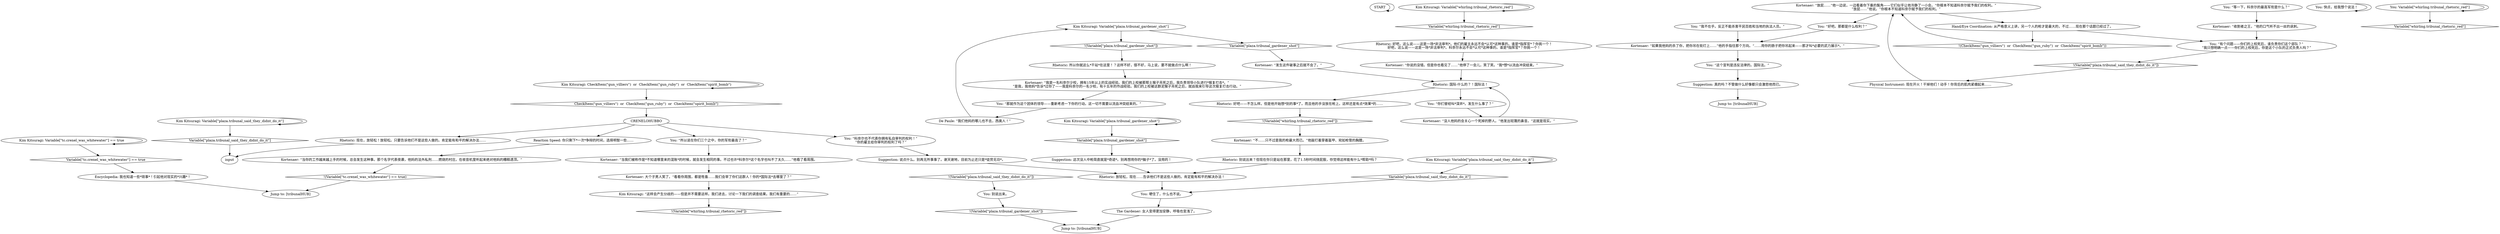 # TRIBUNAL / LEGITIMACY OF THIS TRIBUNAL
# "Does Krenel give you the right to conduct tribunal?"
# ==================================================
digraph G {
	  0 [label="START"];
	  1 [label="input"];
	  2 [label="Jump to: [tribunalHUB]"];
	  3 [label="Reaction Speed: 你只剩下*一次*争辩的时间，选择明智一些……"];
	  4 [label="You: “科奈尔也不代表你拥有私自审判的权利！”\n“你的雇主给你审判的权利了吗？”"];
	  5 [label="You: “你们曾经叫*深井*。发生什么事了？”"];
	  6 [label="You: “这个宣判是违反法律的。国际法。”"];
	  7 [label="Kortenaer: “没人他妈的会关心一个死掉的野人。”他发出轻蔑的鼻音。“这就是现实。”"];
	  8 [label="Kortenaer: “当你的工作越来越上手的时候，总会发生这种事。那个名字代表夜袭，他妈的法外私刑……燃烧的村庄。在收音机里听起来绝对他妈的糟糕透顶。”"];
	  9 [label="CRENELOHUBBO"];
	  10 [label="Physical Instrument: 现在开火！干掉他们！动手！你背后的肌肉紧绷起来……"];
	  11 [label="Rhetoric: 放轻松，现在……告诉他们不是这些人做的。肯定能有和平的解决办法！"];
	  12 [label="Kim Kitsuragi: Variable[\"plaza.tribunal_said_they_didnt_do_it\"]"];
	  13 [label="Variable[\"plaza.tribunal_said_they_didnt_do_it\"]", shape=diamond];
	  14 [label="!(Variable[\"plaza.tribunal_said_they_didnt_do_it\"])", shape=diamond];
	  15 [label="Kim Kitsuragi: Variable[\"whirling.tribunal_rhetoric_red\"]"];
	  16 [label="Variable[\"whirling.tribunal_rhetoric_red\"]", shape=diamond];
	  17 [label="!(Variable[\"whirling.tribunal_rhetoric_red\"])", shape=diamond];
	  18 [label="Kim Kitsuragi: CheckItem(\"gun_villiers\")  or  CheckItem(\"gun_ruby\")  or  CheckItem(\"spirit_bomb\")"];
	  19 [label="CheckItem(\"gun_villiers\")  or  CheckItem(\"gun_ruby\")  or  CheckItem(\"spirit_bomb\")", shape=diamond];
	  20 [label="!(CheckItem(\"gun_villiers\")  or  CheckItem(\"gun_ruby\")  or  CheckItem(\"spirit_bomb\"))", shape=diamond];
	  21 [label="You: “等一下，科奈尔的最高军衔是什么？”"];
	  22 [label="You: 快点，给我想个说法！"];
	  23 [label="You: Variable[\"whirling.tribunal_rhetoric_red\"]"];
	  24 [label="Variable[\"whirling.tribunal_rhetoric_red\"]", shape=diamond];
	  25 [label="!(Variable[\"whirling.tribunal_rhetoric_red\"])", shape=diamond];
	  26 [label="De Paule: “我们他妈的哪儿也不去，西奥人！”"];
	  27 [label="Kortenaer: “你说的没错。但是你也看见了……”他停了一会儿，笑了笑。“我*想*以流血冲突结束。”"];
	  28 [label="Kim Kitsuragi: Variable[\"tc.crenel_was_whitewater\"] == true"];
	  29 [label="Variable[\"tc.crenel_was_whitewater\"] == true", shape=diamond];
	  30 [label="!(Variable[\"tc.crenel_was_whitewater\"] == true)", shape=diamond];
	  31 [label="Kortenaer: “当我们被称作是*不知道哪里来的混账*的时候，就会发生相同的事。不过也许*科奈尔*这个名字也叫不了太久……”他看了看周围。"];
	  32 [label="Kortenaer: “不……只不过是我的枪最大而已。”他敲打着穿着盔甲、宛如枪管的胸膛。"];
	  33 [label="Rhetoric: 国际-什么的？！国际法！"];
	  34 [label="Rhetoric: 好吧——不怎么样。但是他开始想*别的事*了。而且他的手没放在枪上。这样还是有点*效果*的……"];
	  35 [label="You: 别说出来。"];
	  36 [label="Rhetoric: 现在，放轻松！放轻松。只要告诉他们不是这些人做的。肯定能有和平的解决办法……"];
	  37 [label="You: “有个问题——你们的上校死后，谁负责你们这个部队？”\n“我只想明确一点——你们的上校死后，你是这个小队的正式负责人吗？”"];
	  38 [label="You: “那就作为这个团体的领导——重新考虑一下你的行动。这一切不需要以流血冲突结束的。”"];
	  39 [label="You: “所以说在你们三个之中，你的军衔最高了？”"];
	  40 [label="You: 哽住了，什么也不说。"];
	  41 [label="Jump to: [tribunalHUB]"];
	  42 [label="Kortenaer: “发生这件破事之后就不会了。”"];
	  43 [label="Suggestion: 这次没人中枪简直就是*奇迹*。别再想用你的*脑子*了。没用的！"];
	  44 [label="The Gardener: 女人变得更加安静，呼吸也变浅了。"];
	  45 [label="Rhetoric: 所以你就这么*干站*在这里！？这样不好，很不好，马上说，要不就做点什么啊！"];
	  46 [label="Suggestion: 说点什么。别再无所事事了。谢天谢地，目前为止还只是*徒劳无功*。"];
	  47 [label="Kortenaer: “放屁……”他一边说，一边看着你下垂的鬓角——它们似乎让他冷静了一小会。“你根本不知道科奈尔赋予我们的权利。”\n“放屁……”他说。“你根本不知道科奈尔赋予我们的权利。”"];
	  48 [label="Kim Kitsuragi: Variable[\"plaza.tribunal_said_they_didnt_do_it\"]"];
	  49 [label="Variable[\"plaza.tribunal_said_they_didnt_do_it\"]", shape=diamond];
	  50 [label="!(Variable[\"plaza.tribunal_said_they_didnt_do_it\"])", shape=diamond];
	  51 [label="Kortenaer: “我是一名科奈尔少校，拥有15年以上的实战经验。我们的上校被那帮土猴子吊死之后，我负责领导小队进行*报复打击*。”\n“是我，我他妈*告诉*过你了——我是科奈尔的一名少校，有十五年的作战经验。我们的上校被这群泥猴子吊死之后，就由我来引导这次报复打击行动。”"];
	  52 [label="Jump to: [tribunalHUB]"];
	  53 [label="Suggestion: 真的吗？不管做什么好像都只会激怒他而已。"];
	  54 [label="Kortenaer: 大个子男人笑了。“看看你周围，都是牲畜……我们会宰了你们这群人！你的*国际法*去哪里了？”"];
	  55 [label="Kim Kitsuragi: Variable[\"plaza.tribunal_gardener_shot\"]"];
	  56 [label="Variable[\"plaza.tribunal_gardener_shot\"]", shape=diamond];
	  57 [label="!(Variable[\"plaza.tribunal_gardener_shot\"])", shape=diamond];
	  58 [label="Rhetoric: 别说出来？但现在你只是站在那里，花了1.5秒时间挠屁股，你觉得这样能有什么*帮助*吗？"];
	  59 [label="Hand/Eye Coordination: 从严格意义上讲，另一个人的枪才是最大的，不过……现在那个话题已经过了。"];
	  60 [label="You: “我不在乎。反正不能杀害平民百姓和当地的执法人员。”"];
	  61 [label="Rhetoric: 好吧，这么说——这是一场*非法审判*。他们的雇主永远不会*认可*这种事的。谁是*指挥官*？你挑一个！\n好吧，这么说——这是一场*非法审判*。科奈尔永远不会*认可*这种事的。谁是*指挥官*？你挑一个！"];
	  62 [label="Encyclopedia: 我也知道一些*琐事*！引起他对现实的*兴趣*！"];
	  63 [label="Kortenaer: “收割者之王，”他的口气听不出一丝的讽刺。"];
	  64 [label="Kortenaer: “如果我他妈的杀了你，把你吊在街灯上……”他的手指往那个方向。“……用你的肠子把你吊起来——那才叫*必要的武力展示*。”"];
	  65 [label="You: “好吧。那都是什么权利？”"];
	  66 [label="Kim Kitsuragi: “这样会产生分歧的——但是并不需要这样。我们进去，讨论一下我们的调查结果。我们有重要的……”"];
	  67 [label="Kim Kitsuragi: Variable[\"plaza.tribunal_gardener_shot\"]"];
	  68 [label="Variable[\"plaza.tribunal_gardener_shot\"]", shape=diamond];
	  69 [label="!(Variable[\"plaza.tribunal_gardener_shot\"])", shape=diamond];
	  0 -> 0
	  3 -> 8
	  4 -> 46
	  5 -> 7
	  6 -> 53
	  7 -> 33
	  8 -> 30
	  9 -> 3
	  9 -> 36
	  9 -> 4
	  9 -> 39
	  10 -> 47
	  11 -> 40
	  12 -> 12
	  12 -> 13
	  13 -> 1
	  14 -> 35
	  15 -> 16
	  15 -> 15
	  16 -> 61
	  17 -> 32
	  18 -> 18
	  18 -> 19
	  19 -> 9
	  20 -> 47
	  21 -> 63
	  22 -> 22
	  23 -> 24
	  23 -> 23
	  26 -> 67
	  27 -> 33
	  28 -> 28
	  28 -> 29
	  29 -> 62
	  30 -> 52
	  31 -> 54
	  32 -> 58
	  33 -> 34
	  33 -> 5
	  34 -> 17
	  35 -> 57
	  36 -> 1
	  37 -> 50
	  38 -> 26
	  39 -> 31
	  40 -> 44
	  42 -> 33
	  43 -> 11
	  44 -> 41
	  45 -> 51
	  46 -> 11
	  47 -> 65
	  47 -> 59
	  48 -> 48
	  48 -> 49
	  49 -> 40
	  50 -> 10
	  51 -> 38
	  53 -> 2
	  54 -> 66
	  55 -> 56
	  55 -> 55
	  56 -> 43
	  57 -> 41
	  58 -> 11
	  59 -> 20
	  59 -> 37
	  60 -> 64
	  61 -> 27
	  62 -> 52
	  63 -> 37
	  64 -> 6
	  65 -> 64
	  66 -> 25
	  67 -> 68
	  67 -> 69
	  68 -> 42
	  69 -> 45
}

